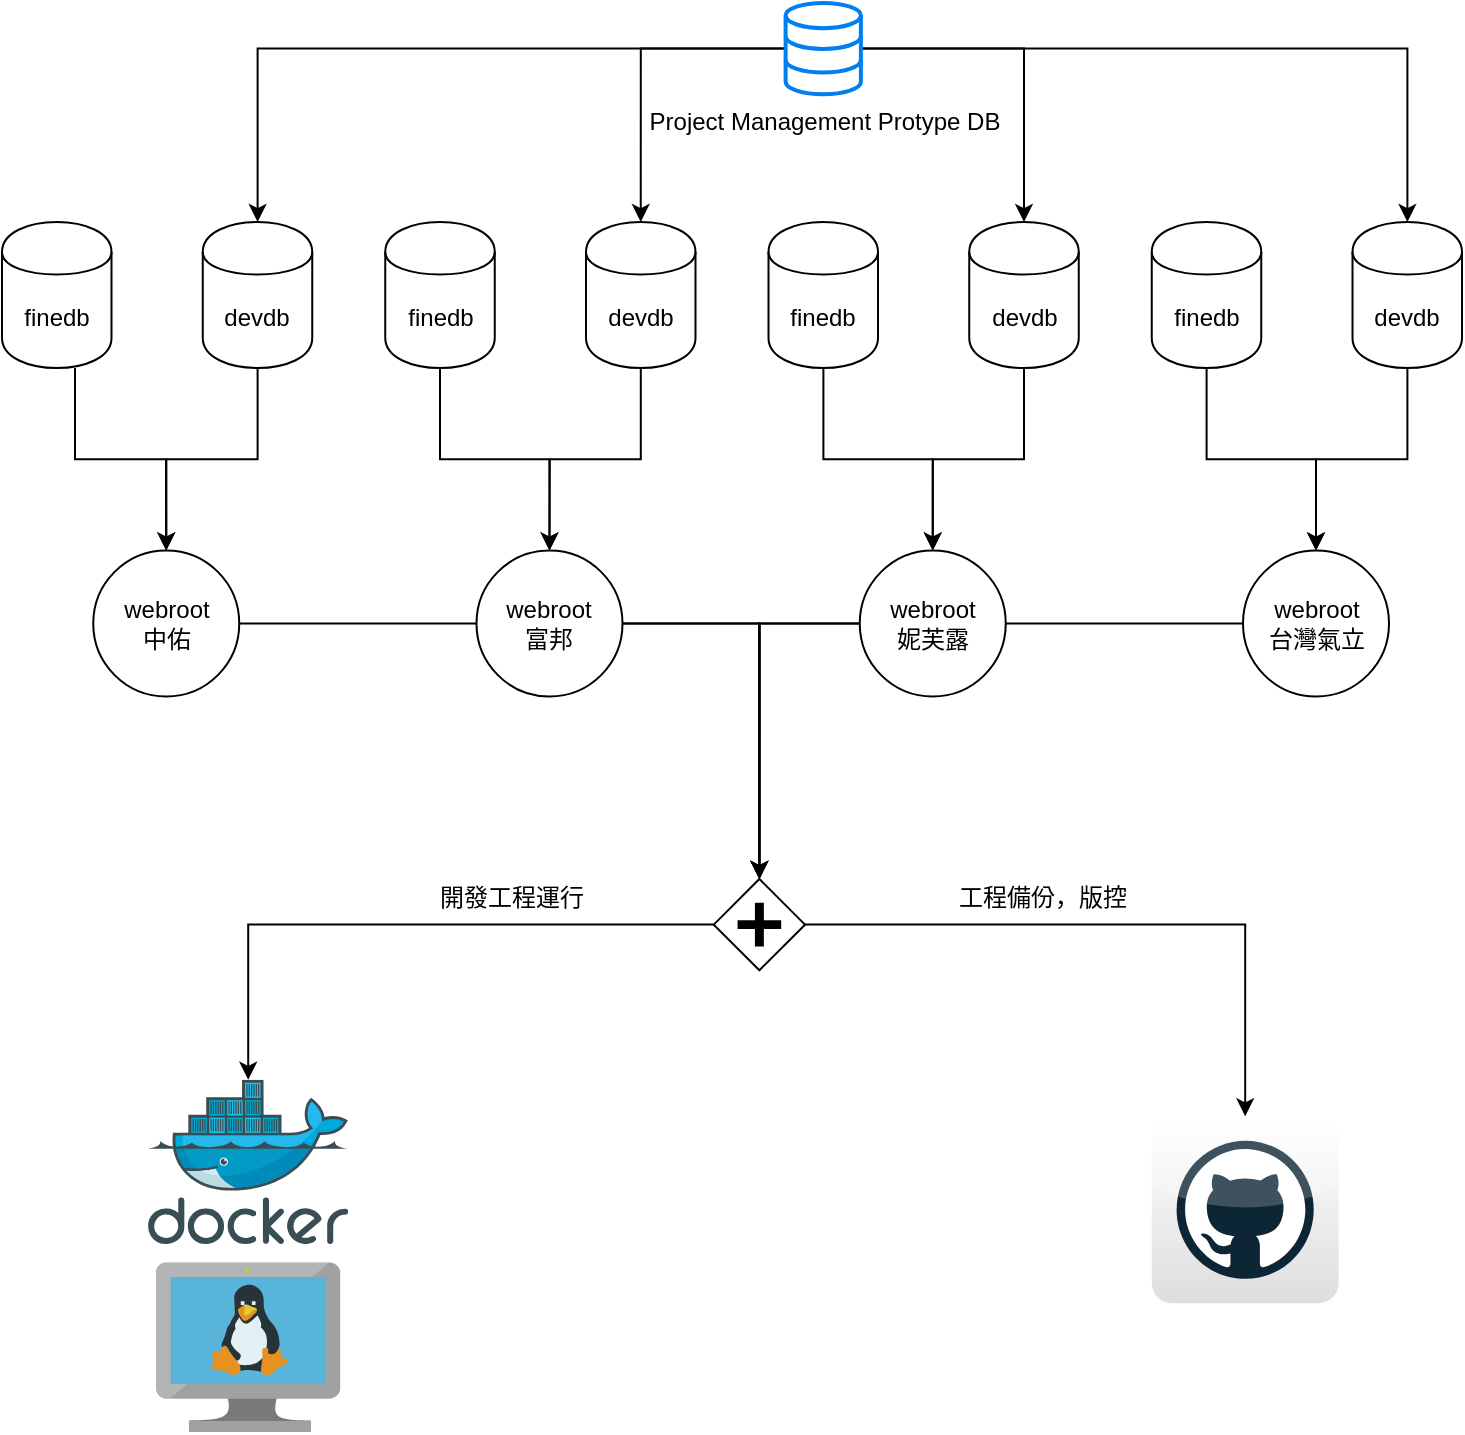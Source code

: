 <mxfile version="13.4.1" type="github">
  <diagram id="UGUxTFOxC3-vPUQ_dhhy" name="Page-1">
    <mxGraphModel dx="2377" dy="836" grid="1" gridSize="10" guides="1" tooltips="1" connect="1" arrows="1" fold="1" page="1" pageScale="1" pageWidth="827" pageHeight="1169" math="0" shadow="0" extFonts="Noto Sans^https://fonts.googleapis.com/css?family=Noto+Sans|Noto Sans CJK^https://fonts.googleapis.com/css?family=Noto+Sans+CJK|Noto Sans TC^https://fonts.googleapis.com/css?family=Noto+Sans+TC">
      <root>
        <mxCell id="0" />
        <mxCell id="1" parent="0" />
        <mxCell id="ZOn-QFRUCyMSTMrHLfdt-32" value="" style="group" vertex="1" connectable="0" parent="1">
          <mxGeometry x="-780" y="208.51" width="730" height="714.49" as="geometry" />
        </mxCell>
        <mxCell id="ZOn-QFRUCyMSTMrHLfdt-31" value="" style="group" vertex="1" connectable="0" parent="ZOn-QFRUCyMSTMrHLfdt-32">
          <mxGeometry width="730" height="714.49" as="geometry" />
        </mxCell>
        <mxCell id="ZOn-QFRUCyMSTMrHLfdt-25" style="edgeStyle=orthogonalEdgeStyle;rounded=0;orthogonalLoop=1;jettySize=auto;html=1;entryX=0.5;entryY=0;entryDx=0;entryDy=0;" edge="1" parent="ZOn-QFRUCyMSTMrHLfdt-31" source="enKZw2bad4Le0Jf5cK5T-30" target="ZOn-QFRUCyMSTMrHLfdt-21">
          <mxGeometry relative="1" as="geometry" />
        </mxCell>
        <mxCell id="ZOn-QFRUCyMSTMrHLfdt-22" style="edgeStyle=orthogonalEdgeStyle;rounded=0;orthogonalLoop=1;jettySize=auto;html=1;" edge="1" parent="ZOn-QFRUCyMSTMrHLfdt-31" source="enKZw2bad4Le0Jf5cK5T-2" target="ZOn-QFRUCyMSTMrHLfdt-21">
          <mxGeometry relative="1" as="geometry" />
        </mxCell>
        <mxCell id="enKZw2bad4Le0Jf5cK5T-2" value="webroot&lt;br&gt;中佑" style="ellipse;whiteSpace=wrap;html=1;aspect=fixed;" parent="ZOn-QFRUCyMSTMrHLfdt-31" vertex="1">
          <mxGeometry x="45.625" y="273.751" width="73" height="73" as="geometry" />
        </mxCell>
        <mxCell id="enKZw2bad4Le0Jf5cK5T-3" value="webroot&lt;br&gt;富邦" style="ellipse;whiteSpace=wrap;html=1;aspect=fixed;" parent="ZOn-QFRUCyMSTMrHLfdt-31" vertex="1">
          <mxGeometry x="237.25" y="273.751" width="73" height="73" as="geometry" />
        </mxCell>
        <mxCell id="enKZw2bad4Le0Jf5cK5T-23" style="edgeStyle=orthogonalEdgeStyle;rounded=0;orthogonalLoop=1;jettySize=auto;html=1;" parent="ZOn-QFRUCyMSTMrHLfdt-31" source="enKZw2bad4Le0Jf5cK5T-6" edge="1">
          <mxGeometry relative="1" as="geometry">
            <mxPoint x="82.125" y="273.751" as="targetPoint" />
            <Array as="points">
              <mxPoint x="36.5" y="228.126" />
              <mxPoint x="82.125" y="228.126" />
            </Array>
          </mxGeometry>
        </mxCell>
        <mxCell id="enKZw2bad4Le0Jf5cK5T-6" value="finedb" style="shape=cylinder;whiteSpace=wrap;html=1;boundedLbl=1;backgroundOutline=1;" parent="ZOn-QFRUCyMSTMrHLfdt-31" vertex="1">
          <mxGeometry y="109.5" width="54.75" height="73.0" as="geometry" />
        </mxCell>
        <mxCell id="enKZw2bad4Le0Jf5cK5T-13" style="edgeStyle=orthogonalEdgeStyle;rounded=0;orthogonalLoop=1;jettySize=auto;html=1;entryX=0.5;entryY=0;entryDx=0;entryDy=0;" parent="ZOn-QFRUCyMSTMrHLfdt-31" source="enKZw2bad4Le0Jf5cK5T-7" target="enKZw2bad4Le0Jf5cK5T-3" edge="1">
          <mxGeometry relative="1" as="geometry">
            <Array as="points">
              <mxPoint x="219" y="228.126" />
              <mxPoint x="273.75" y="228.126" />
            </Array>
          </mxGeometry>
        </mxCell>
        <mxCell id="enKZw2bad4Le0Jf5cK5T-7" value="finedb" style="shape=cylinder;whiteSpace=wrap;html=1;boundedLbl=1;backgroundOutline=1;" parent="ZOn-QFRUCyMSTMrHLfdt-31" vertex="1">
          <mxGeometry x="191.625" y="109.5" width="54.75" height="73.0" as="geometry" />
        </mxCell>
        <mxCell id="enKZw2bad4Le0Jf5cK5T-24" style="edgeStyle=orthogonalEdgeStyle;rounded=0;orthogonalLoop=1;jettySize=auto;html=1;entryX=0.5;entryY=0;entryDx=0;entryDy=0;" parent="ZOn-QFRUCyMSTMrHLfdt-31" source="enKZw2bad4Le0Jf5cK5T-16" target="enKZw2bad4Le0Jf5cK5T-2" edge="1">
          <mxGeometry relative="1" as="geometry" />
        </mxCell>
        <mxCell id="enKZw2bad4Le0Jf5cK5T-16" value="devdb" style="shape=cylinder;whiteSpace=wrap;html=1;boundedLbl=1;backgroundOutline=1;" parent="ZOn-QFRUCyMSTMrHLfdt-31" vertex="1">
          <mxGeometry x="100.375" y="109.5" width="54.75" height="73.0" as="geometry" />
        </mxCell>
        <mxCell id="enKZw2bad4Le0Jf5cK5T-19" style="edgeStyle=orthogonalEdgeStyle;rounded=0;orthogonalLoop=1;jettySize=auto;html=1;entryX=0.5;entryY=0;entryDx=0;entryDy=0;" parent="ZOn-QFRUCyMSTMrHLfdt-31" source="enKZw2bad4Le0Jf5cK5T-18" target="enKZw2bad4Le0Jf5cK5T-3" edge="1">
          <mxGeometry relative="1" as="geometry">
            <Array as="points">
              <mxPoint x="319.375" y="228.126" />
              <mxPoint x="273.75" y="228.126" />
            </Array>
          </mxGeometry>
        </mxCell>
        <mxCell id="enKZw2bad4Le0Jf5cK5T-18" value="devdb" style="shape=cylinder;whiteSpace=wrap;html=1;boundedLbl=1;backgroundOutline=1;" parent="ZOn-QFRUCyMSTMrHLfdt-31" vertex="1">
          <mxGeometry x="292" y="109.5" width="54.75" height="73.0" as="geometry" />
        </mxCell>
        <mxCell id="enKZw2bad4Le0Jf5cK5T-25" value="webroot&lt;br&gt;妮芙露" style="ellipse;whiteSpace=wrap;html=1;aspect=fixed;" parent="ZOn-QFRUCyMSTMrHLfdt-31" vertex="1">
          <mxGeometry x="428.875" y="273.751" width="73" height="73" as="geometry" />
        </mxCell>
        <mxCell id="enKZw2bad4Le0Jf5cK5T-26" style="edgeStyle=orthogonalEdgeStyle;rounded=0;orthogonalLoop=1;jettySize=auto;html=1;entryX=0.5;entryY=0;entryDx=0;entryDy=0;" parent="ZOn-QFRUCyMSTMrHLfdt-31" source="enKZw2bad4Le0Jf5cK5T-27" target="enKZw2bad4Le0Jf5cK5T-25" edge="1">
          <mxGeometry relative="1" as="geometry">
            <Array as="points">
              <mxPoint x="410.625" y="228.126" />
              <mxPoint x="465.375" y="228.126" />
            </Array>
          </mxGeometry>
        </mxCell>
        <mxCell id="enKZw2bad4Le0Jf5cK5T-27" value="finedb" style="shape=cylinder;whiteSpace=wrap;html=1;boundedLbl=1;backgroundOutline=1;" parent="ZOn-QFRUCyMSTMrHLfdt-31" vertex="1">
          <mxGeometry x="383.25" y="109.5" width="54.75" height="73.0" as="geometry" />
        </mxCell>
        <mxCell id="enKZw2bad4Le0Jf5cK5T-28" style="edgeStyle=orthogonalEdgeStyle;rounded=0;orthogonalLoop=1;jettySize=auto;html=1;entryX=0.5;entryY=0;entryDx=0;entryDy=0;" parent="ZOn-QFRUCyMSTMrHLfdt-31" source="enKZw2bad4Le0Jf5cK5T-29" target="enKZw2bad4Le0Jf5cK5T-25" edge="1">
          <mxGeometry relative="1" as="geometry">
            <Array as="points">
              <mxPoint x="511" y="228.126" />
              <mxPoint x="465.375" y="228.126" />
            </Array>
          </mxGeometry>
        </mxCell>
        <mxCell id="enKZw2bad4Le0Jf5cK5T-29" value="devdb" style="shape=cylinder;whiteSpace=wrap;html=1;boundedLbl=1;backgroundOutline=1;" parent="ZOn-QFRUCyMSTMrHLfdt-31" vertex="1">
          <mxGeometry x="483.625" y="109.5" width="54.75" height="73.0" as="geometry" />
        </mxCell>
        <mxCell id="enKZw2bad4Le0Jf5cK5T-30" value="webroot&lt;br&gt;台灣氣立" style="ellipse;whiteSpace=wrap;html=1;aspect=fixed;" parent="ZOn-QFRUCyMSTMrHLfdt-31" vertex="1">
          <mxGeometry x="620.5" y="273.751" width="73" height="73" as="geometry" />
        </mxCell>
        <mxCell id="enKZw2bad4Le0Jf5cK5T-31" style="edgeStyle=orthogonalEdgeStyle;rounded=0;orthogonalLoop=1;jettySize=auto;html=1;entryX=0.5;entryY=0;entryDx=0;entryDy=0;" parent="ZOn-QFRUCyMSTMrHLfdt-31" source="enKZw2bad4Le0Jf5cK5T-32" target="enKZw2bad4Le0Jf5cK5T-30" edge="1">
          <mxGeometry relative="1" as="geometry">
            <Array as="points">
              <mxPoint x="602.25" y="228.126" />
              <mxPoint x="657" y="228.126" />
            </Array>
          </mxGeometry>
        </mxCell>
        <mxCell id="enKZw2bad4Le0Jf5cK5T-32" value="finedb" style="shape=cylinder;whiteSpace=wrap;html=1;boundedLbl=1;backgroundOutline=1;" parent="ZOn-QFRUCyMSTMrHLfdt-31" vertex="1">
          <mxGeometry x="574.875" y="109.5" width="54.75" height="73.0" as="geometry" />
        </mxCell>
        <mxCell id="enKZw2bad4Le0Jf5cK5T-33" style="edgeStyle=orthogonalEdgeStyle;rounded=0;orthogonalLoop=1;jettySize=auto;html=1;entryX=0.5;entryY=0;entryDx=0;entryDy=0;" parent="ZOn-QFRUCyMSTMrHLfdt-31" source="enKZw2bad4Le0Jf5cK5T-34" target="enKZw2bad4Le0Jf5cK5T-30" edge="1">
          <mxGeometry relative="1" as="geometry">
            <Array as="points">
              <mxPoint x="702.625" y="228.126" />
              <mxPoint x="657" y="228.126" />
            </Array>
          </mxGeometry>
        </mxCell>
        <mxCell id="enKZw2bad4Le0Jf5cK5T-34" value="devdb" style="shape=cylinder;whiteSpace=wrap;html=1;boundedLbl=1;backgroundOutline=1;" parent="ZOn-QFRUCyMSTMrHLfdt-31" vertex="1">
          <mxGeometry x="675.25" y="109.5" width="54.75" height="73.0" as="geometry" />
        </mxCell>
        <mxCell id="ZOn-QFRUCyMSTMrHLfdt-3" style="edgeStyle=orthogonalEdgeStyle;rounded=0;orthogonalLoop=1;jettySize=auto;html=1;" edge="1" parent="ZOn-QFRUCyMSTMrHLfdt-31" source="ZOn-QFRUCyMSTMrHLfdt-2" target="enKZw2bad4Le0Jf5cK5T-16">
          <mxGeometry relative="1" as="geometry" />
        </mxCell>
        <mxCell id="ZOn-QFRUCyMSTMrHLfdt-5" style="edgeStyle=orthogonalEdgeStyle;rounded=0;orthogonalLoop=1;jettySize=auto;html=1;entryX=0.5;entryY=0;entryDx=0;entryDy=0;" edge="1" parent="ZOn-QFRUCyMSTMrHLfdt-31" source="ZOn-QFRUCyMSTMrHLfdt-2" target="enKZw2bad4Le0Jf5cK5T-18">
          <mxGeometry relative="1" as="geometry" />
        </mxCell>
        <mxCell id="ZOn-QFRUCyMSTMrHLfdt-7" style="edgeStyle=orthogonalEdgeStyle;rounded=0;orthogonalLoop=1;jettySize=auto;html=1;" edge="1" parent="ZOn-QFRUCyMSTMrHLfdt-31" source="ZOn-QFRUCyMSTMrHLfdt-2" target="enKZw2bad4Le0Jf5cK5T-29">
          <mxGeometry relative="1" as="geometry" />
        </mxCell>
        <mxCell id="ZOn-QFRUCyMSTMrHLfdt-8" style="edgeStyle=orthogonalEdgeStyle;rounded=0;orthogonalLoop=1;jettySize=auto;html=1;" edge="1" parent="ZOn-QFRUCyMSTMrHLfdt-31" source="ZOn-QFRUCyMSTMrHLfdt-2" target="enKZw2bad4Le0Jf5cK5T-34">
          <mxGeometry relative="1" as="geometry" />
        </mxCell>
        <mxCell id="ZOn-QFRUCyMSTMrHLfdt-2" value="Project Management Protype DB" style="html=1;verticalLabelPosition=bottom;align=center;labelBackgroundColor=#ffffff;verticalAlign=top;strokeWidth=2;strokeColor=#0080F0;shadow=0;dashed=0;shape=mxgraph.ios7.icons.data;" vertex="1" parent="ZOn-QFRUCyMSTMrHLfdt-31">
          <mxGeometry x="391.809" width="37.632" height="45.625" as="geometry" />
        </mxCell>
        <mxCell id="ZOn-QFRUCyMSTMrHLfdt-11" value="" style="group" vertex="1" connectable="0" parent="ZOn-QFRUCyMSTMrHLfdt-31">
          <mxGeometry x="73" y="538.377" width="100.156" height="176.113" as="geometry" />
        </mxCell>
        <mxCell id="ZOn-QFRUCyMSTMrHLfdt-9" value="" style="aspect=fixed;html=1;points=[];align=center;image;fontSize=12;image=img/lib/mscae/Docker.svg;" vertex="1" parent="ZOn-QFRUCyMSTMrHLfdt-11">
          <mxGeometry width="100.156" height="82.125" as="geometry" />
        </mxCell>
        <mxCell id="ZOn-QFRUCyMSTMrHLfdt-10" value="" style="aspect=fixed;html=1;points=[];align=center;image;fontSize=12;image=img/lib/mscae/VM_Linux.svg;" vertex="1" parent="ZOn-QFRUCyMSTMrHLfdt-11">
          <mxGeometry x="3.96" y="91.25" width="92.245" height="84.862" as="geometry" />
        </mxCell>
        <mxCell id="ZOn-QFRUCyMSTMrHLfdt-26" style="edgeStyle=orthogonalEdgeStyle;rounded=0;orthogonalLoop=1;jettySize=auto;html=1;" edge="1" parent="ZOn-QFRUCyMSTMrHLfdt-31" source="ZOn-QFRUCyMSTMrHLfdt-21" target="ZOn-QFRUCyMSTMrHLfdt-9">
          <mxGeometry relative="1" as="geometry" />
        </mxCell>
        <mxCell id="ZOn-QFRUCyMSTMrHLfdt-21" value="" style="shape=mxgraph.bpmn.shape;html=1;verticalLabelPosition=bottom;labelBackgroundColor=#ffffff;verticalAlign=top;align=center;perimeter=rhombusPerimeter;background=gateway;outlineConnect=0;outline=none;symbol=parallelGw;" vertex="1" parent="ZOn-QFRUCyMSTMrHLfdt-31">
          <mxGeometry x="355.875" y="438.002" width="45.625" height="45.625" as="geometry" />
        </mxCell>
        <mxCell id="ZOn-QFRUCyMSTMrHLfdt-23" style="edgeStyle=orthogonalEdgeStyle;rounded=0;orthogonalLoop=1;jettySize=auto;html=1;entryX=0.5;entryY=0;entryDx=0;entryDy=0;" edge="1" parent="ZOn-QFRUCyMSTMrHLfdt-31" source="enKZw2bad4Le0Jf5cK5T-3" target="ZOn-QFRUCyMSTMrHLfdt-21">
          <mxGeometry relative="1" as="geometry" />
        </mxCell>
        <mxCell id="ZOn-QFRUCyMSTMrHLfdt-24" style="edgeStyle=orthogonalEdgeStyle;rounded=0;orthogonalLoop=1;jettySize=auto;html=1;entryX=0.5;entryY=0;entryDx=0;entryDy=0;" edge="1" parent="ZOn-QFRUCyMSTMrHLfdt-31" source="enKZw2bad4Le0Jf5cK5T-25" target="ZOn-QFRUCyMSTMrHLfdt-21">
          <mxGeometry relative="1" as="geometry" />
        </mxCell>
        <mxCell id="ZOn-QFRUCyMSTMrHLfdt-27" value="開發工程運行" style="text;html=1;strokeColor=none;fillColor=none;align=center;verticalAlign=middle;whiteSpace=wrap;rounded=0;" vertex="1" parent="ZOn-QFRUCyMSTMrHLfdt-31">
          <mxGeometry x="209.88" y="438" width="90.13" height="18.25" as="geometry" />
        </mxCell>
        <mxCell id="ZOn-QFRUCyMSTMrHLfdt-28" value="" style="dashed=0;outlineConnect=0;html=1;align=center;labelPosition=center;verticalLabelPosition=bottom;verticalAlign=top;shape=mxgraph.webicons.github;gradientColor=#DFDEDE" vertex="1" parent="ZOn-QFRUCyMSTMrHLfdt-31">
          <mxGeometry x="574.875" y="556.627" width="93.44" height="93.44" as="geometry" />
        </mxCell>
        <mxCell id="ZOn-QFRUCyMSTMrHLfdt-29" style="edgeStyle=orthogonalEdgeStyle;rounded=0;orthogonalLoop=1;jettySize=auto;html=1;" edge="1" parent="ZOn-QFRUCyMSTMrHLfdt-31" source="ZOn-QFRUCyMSTMrHLfdt-21" target="ZOn-QFRUCyMSTMrHLfdt-28">
          <mxGeometry relative="1" as="geometry" />
        </mxCell>
        <mxCell id="ZOn-QFRUCyMSTMrHLfdt-30" value="工程備份，版控" style="text;html=1;strokeColor=none;fillColor=none;align=center;verticalAlign=middle;whiteSpace=wrap;rounded=0;" vertex="1" parent="ZOn-QFRUCyMSTMrHLfdt-31">
          <mxGeometry x="474.5" y="438.002" width="91.25" height="18.25" as="geometry" />
        </mxCell>
      </root>
    </mxGraphModel>
  </diagram>
</mxfile>
